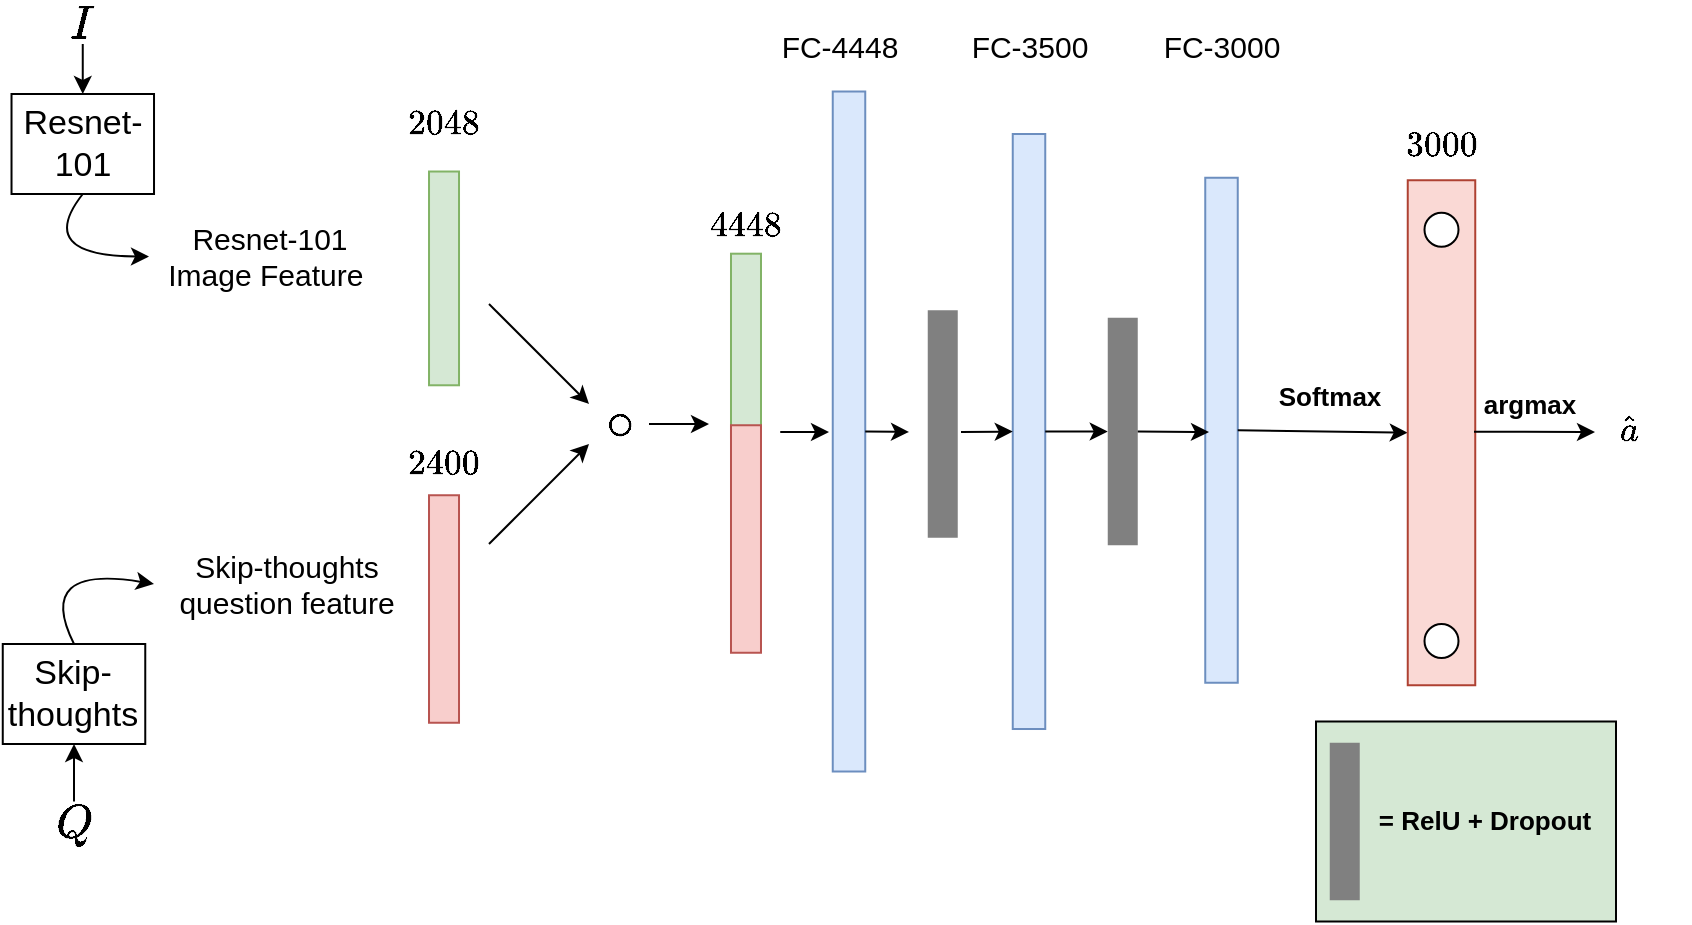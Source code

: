 <mxfile version="12.9.6" type="device"><diagram id="f0AynFn9RPK4QIup5DNN" name="Page-1"><mxGraphModel dx="1038" dy="549" grid="1" gridSize="10" guides="1" tooltips="1" connect="1" arrows="1" fold="1" page="1" pageScale="1" pageWidth="850" pageHeight="1100" math="1" shadow="0"><root><mxCell id="0"/><mxCell id="1" parent="0"/><mxCell id="fyTfjmMiRQ6V7FALWerl-1" value="" style="rounded=0;whiteSpace=wrap;html=1;rotation=-90;fillColor=#d5e8d4;strokeColor=#82b366;" parent="1" vertex="1"><mxGeometry x="171.57" y="139.7" width="106.88" height="15" as="geometry"/></mxCell><mxCell id="fyTfjmMiRQ6V7FALWerl-3" value="" style="rounded=0;whiteSpace=wrap;html=1;rotation=-90;fillColor=#f8cecc;strokeColor=#b85450;" parent="1" vertex="1"><mxGeometry x="168.13" y="305" width="113.75" height="15" as="geometry"/></mxCell><mxCell id="fyTfjmMiRQ6V7FALWerl-4" value="Resnet-101 Image Feature&amp;nbsp;" style="text;html=1;strokeColor=none;fillColor=none;align=center;verticalAlign=middle;whiteSpace=wrap;rounded=0;fontSize=15;labelBorderColor=none;" parent="1" vertex="1"><mxGeometry x="77.5" y="114.38" width="120" height="43.75" as="geometry"/></mxCell><mxCell id="fyTfjmMiRQ6V7FALWerl-6" value="Skip-thoughts question feature" style="text;html=1;strokeColor=none;fillColor=none;align=center;verticalAlign=middle;whiteSpace=wrap;rounded=0;fontSize=15;" parent="1" vertex="1"><mxGeometry x="80" y="290" width="132.5" height="20" as="geometry"/></mxCell><mxCell id="fyTfjmMiRQ6V7FALWerl-7" value="" style="endArrow=classic;html=1;fontSize=17;entryX=0;entryY=0;entryDx=0;entryDy=0;" parent="1" target="fyTfjmMiRQ6V7FALWerl-12" edge="1"><mxGeometry width="50" height="50" relative="1" as="geometry"><mxPoint x="247.5" y="160" as="sourcePoint"/><mxPoint x="297.5" y="190" as="targetPoint"/></mxGeometry></mxCell><mxCell id="fyTfjmMiRQ6V7FALWerl-8" value="" style="rounded=0;whiteSpace=wrap;html=1;rotation=90;fillColor=#d5e8d4;strokeColor=#82b366;" parent="1" vertex="1"><mxGeometry x="329.98" y="173.36" width="92.03" height="15" as="geometry"/></mxCell><mxCell id="fyTfjmMiRQ6V7FALWerl-9" value="" style="rounded=0;whiteSpace=wrap;html=1;rotation=-90;fillColor=#f8cecc;strokeColor=#b85450;" parent="1" vertex="1"><mxGeometry x="319.12" y="270" width="113.75" height="15" as="geometry"/></mxCell><mxCell id="fyTfjmMiRQ6V7FALWerl-10" value="" style="endArrow=classic;html=1;fontSize=17;entryX=0;entryY=1;entryDx=0;entryDy=0;" parent="1" target="fyTfjmMiRQ6V7FALWerl-12" edge="1"><mxGeometry width="50" height="50" relative="1" as="geometry"><mxPoint x="247.5" y="280" as="sourcePoint"/><mxPoint x="307.5" y="240" as="targetPoint"/></mxGeometry></mxCell><mxCell id="fyTfjmMiRQ6V7FALWerl-12" value="\(\circ\)" style="text;html=1;strokeColor=none;fillColor=none;align=center;verticalAlign=middle;whiteSpace=wrap;rounded=0;fontSize=24;" parent="1" vertex="1"><mxGeometry x="297.5" y="210" width="30" height="20" as="geometry"/></mxCell><mxCell id="fyTfjmMiRQ6V7FALWerl-13" value="" style="endArrow=classic;html=1;fontSize=24;exitX=1;exitY=0.5;exitDx=0;exitDy=0;" parent="1" source="fyTfjmMiRQ6V7FALWerl-12" edge="1"><mxGeometry width="50" height="50" relative="1" as="geometry"><mxPoint x="367.5" y="230" as="sourcePoint"/><mxPoint x="357.5" y="220" as="targetPoint"/></mxGeometry></mxCell><mxCell id="fyTfjmMiRQ6V7FALWerl-15" value="" style="endArrow=classic;html=1;fontSize=24;" parent="1" edge="1"><mxGeometry width="50" height="50" relative="1" as="geometry"><mxPoint x="393.12" y="224" as="sourcePoint"/><mxPoint x="417.5" y="224" as="targetPoint"/></mxGeometry></mxCell><mxCell id="fyTfjmMiRQ6V7FALWerl-29" value="" style="rounded=0;whiteSpace=wrap;html=1;fontSize=24;rotation=-90;fillColor=#dae8fc;strokeColor=#6c8ebf;" parent="1" vertex="1"><mxGeometry x="257.5" y="215.63" width="340" height="16.25" as="geometry"/></mxCell><mxCell id="fyTfjmMiRQ6V7FALWerl-30" value="" style="endArrow=classic;html=1;fontSize=24;exitX=0.5;exitY=1;exitDx=0;exitDy=0;" parent="1" source="fyTfjmMiRQ6V7FALWerl-29" edge="1"><mxGeometry width="50" height="50" relative="1" as="geometry"><mxPoint x="437.5" y="220" as="sourcePoint"/><mxPoint x="457.5" y="224" as="targetPoint"/></mxGeometry></mxCell><mxCell id="fyTfjmMiRQ6V7FALWerl-59" value="" style="rounded=0;whiteSpace=wrap;html=1;rotation=-90;fillColor=#808080;strokeColor=none;fontColor=#ffffff;" parent="1" vertex="1"><mxGeometry x="417.5" y="212.5" width="113.75" height="15" as="geometry"/></mxCell><mxCell id="fyTfjmMiRQ6V7FALWerl-61" value="" style="rounded=0;whiteSpace=wrap;html=1;fontSize=24;rotation=-90;fillColor=#dae8fc;strokeColor=#6c8ebf;" parent="1" vertex="1"><mxGeometry x="368.75" y="215.63" width="297.5" height="16.25" as="geometry"/></mxCell><mxCell id="fyTfjmMiRQ6V7FALWerl-62" value="" style="endArrow=classic;html=1;fontSize=13;entryX=0.5;entryY=0;entryDx=0;entryDy=0;" parent="1" target="fyTfjmMiRQ6V7FALWerl-61" edge="1"><mxGeometry width="50" height="50" relative="1" as="geometry"><mxPoint x="483.5" y="224" as="sourcePoint"/><mxPoint x="617.5" y="210" as="targetPoint"/></mxGeometry></mxCell><mxCell id="fyTfjmMiRQ6V7FALWerl-66" value="" style="endArrow=classic;html=1;fontSize=13;exitX=0.5;exitY=1;exitDx=0;exitDy=0;entryX=0.5;entryY=0;entryDx=0;entryDy=0;" parent="1" source="fyTfjmMiRQ6V7FALWerl-61" target="fyTfjmMiRQ6V7FALWerl-68" edge="1"><mxGeometry width="50" height="50" relative="1" as="geometry"><mxPoint x="557.5" y="280" as="sourcePoint"/><mxPoint x="547.5" y="224" as="targetPoint"/></mxGeometry></mxCell><mxCell id="fyTfjmMiRQ6V7FALWerl-67" value="" style="rounded=0;whiteSpace=wrap;html=1;fontSize=24;rotation=-90;fillColor=#dae8fc;strokeColor=#6c8ebf;" parent="1" vertex="1"><mxGeometry x="487.5" y="215" width="252.5" height="16.25" as="geometry"/></mxCell><mxCell id="fyTfjmMiRQ6V7FALWerl-68" value="" style="rounded=0;whiteSpace=wrap;html=1;rotation=-90;fillColor=#808080;strokeColor=none;fontColor=#ffffff;" parent="1" vertex="1"><mxGeometry x="507.5" y="216.25" width="113.75" height="15" as="geometry"/></mxCell><mxCell id="fyTfjmMiRQ6V7FALWerl-69" value="" style="endArrow=classic;html=1;fontSize=13;exitX=0.5;exitY=1;exitDx=0;exitDy=0;" parent="1" source="fyTfjmMiRQ6V7FALWerl-68" edge="1"><mxGeometry width="50" height="50" relative="1" as="geometry"><mxPoint x="597.5" y="270" as="sourcePoint"/><mxPoint x="607.5" y="224" as="targetPoint"/></mxGeometry></mxCell><mxCell id="fyTfjmMiRQ6V7FALWerl-70" value="" style="endArrow=classic;html=1;fontSize=13;exitX=0.5;exitY=1;exitDx=0;exitDy=0;entryX=0.5;entryY=0;entryDx=0;entryDy=0;" parent="1" source="fyTfjmMiRQ6V7FALWerl-67" target="fyTfjmMiRQ6V7FALWerl-79" edge="1"><mxGeometry width="50" height="50" relative="1" as="geometry"><mxPoint x="697.5" y="270" as="sourcePoint"/><mxPoint x="667.5" y="224" as="targetPoint"/></mxGeometry></mxCell><mxCell id="fyTfjmMiRQ6V7FALWerl-71" value="" style="rounded=0;whiteSpace=wrap;html=1;strokeColor=#000000;fillColor=#D5E8D4;fontSize=13;" parent="1" vertex="1"><mxGeometry x="661" y="368.75" width="150" height="100" as="geometry"/></mxCell><mxCell id="fyTfjmMiRQ6V7FALWerl-73" value="" style="rounded=0;whiteSpace=wrap;html=1;rotation=-90;fillColor=#808080;strokeColor=none;fontColor=#ffffff;" parent="1" vertex="1"><mxGeometry x="636" y="411.25" width="78.75" height="15" as="geometry"/></mxCell><mxCell id="fyTfjmMiRQ6V7FALWerl-74" value="Softmax" style="text;html=1;strokeColor=none;fillColor=none;align=center;verticalAlign=middle;whiteSpace=wrap;rounded=0;fontSize=13;fontStyle=1" parent="1" vertex="1"><mxGeometry x="647.5" y="196.25" width="40" height="20" as="geometry"/></mxCell><mxCell id="fyTfjmMiRQ6V7FALWerl-75" value="= RelU + Dropout" style="text;html=1;strokeColor=none;fillColor=none;align=center;verticalAlign=middle;whiteSpace=wrap;rounded=0;fontSize=13;fontStyle=1" parent="1" vertex="1"><mxGeometry x="690" y="396.65" width="111" height="42.5" as="geometry"/></mxCell><mxCell id="fyTfjmMiRQ6V7FALWerl-79" value="" style="rounded=0;whiteSpace=wrap;html=1;fontSize=24;rotation=-90;fillColor=#fad9d5;strokeColor=#ae4132;" parent="1" vertex="1"><mxGeometry x="597.5" y="207.5" width="252.5" height="33.75" as="geometry"/></mxCell><mxCell id="fyTfjmMiRQ6V7FALWerl-81" value="" style="ellipse;whiteSpace=wrap;html=1;aspect=fixed;strokeColor=#000000;fillColor=#ffffff;fontSize=15;" parent="1" vertex="1"><mxGeometry x="715.25" y="114.38" width="17" height="17" as="geometry"/></mxCell><mxCell id="fyTfjmMiRQ6V7FALWerl-82" value="" style="ellipse;whiteSpace=wrap;html=1;aspect=fixed;strokeColor=#000000;fillColor=#ffffff;fontSize=15;" parent="1" vertex="1"><mxGeometry x="715.25" y="320" width="17" height="17" as="geometry"/></mxCell><mxCell id="fyTfjmMiRQ6V7FALWerl-83" value="" style="shape=image;html=1;verticalAlign=top;verticalLabelPosition=bottom;labelBackgroundColor=#ffffff;imageAspect=0;aspect=fixed;image=https://cdn3.iconfinder.com/data/icons/virtual-notebook/128/button_switch_vertical-128.png;strokeColor=#000000;fillColor=#ffffff;fontSize=15;" parent="1" vertex="1"><mxGeometry x="703.75" y="148.36" width="40" height="40" as="geometry"/></mxCell><mxCell id="fyTfjmMiRQ6V7FALWerl-84" value="" style="shape=image;html=1;verticalAlign=top;verticalLabelPosition=bottom;labelBackgroundColor=#ffffff;imageAspect=0;aspect=fixed;image=https://cdn3.iconfinder.com/data/icons/virtual-notebook/128/button_switch_vertical-128.png;strokeColor=#000000;fillColor=#ffffff;fontSize=15;" parent="1" vertex="1"><mxGeometry x="703.75" y="200" width="40" height="40" as="geometry"/></mxCell><mxCell id="fyTfjmMiRQ6V7FALWerl-85" value="" style="shape=image;html=1;verticalAlign=top;verticalLabelPosition=bottom;labelBackgroundColor=#ffffff;imageAspect=0;aspect=fixed;image=https://cdn3.iconfinder.com/data/icons/virtual-notebook/128/button_switch_vertical-128.png;strokeColor=#000000;fillColor=#ffffff;fontSize=15;" parent="1" vertex="1"><mxGeometry x="703.75" y="260" width="40" height="40" as="geometry"/></mxCell><mxCell id="fyTfjmMiRQ6V7FALWerl-87" value="" style="endArrow=classic;html=1;fontSize=15;" parent="1" edge="1"><mxGeometry width="50" height="50" relative="1" as="geometry"><mxPoint x="740" y="223.88" as="sourcePoint"/><mxPoint x="800.5" y="224" as="targetPoint"/></mxGeometry></mxCell><mxCell id="fyTfjmMiRQ6V7FALWerl-88" value="argmax" style="text;html=1;strokeColor=none;fillColor=none;align=center;verticalAlign=middle;whiteSpace=wrap;rounded=0;fontSize=13;fontStyle=1" parent="1" vertex="1"><mxGeometry x="747.5" y="200" width="40" height="20" as="geometry"/></mxCell><mxCell id="fyTfjmMiRQ6V7FALWerl-89" value="\(\hat{a}\)" style="text;html=1;strokeColor=none;fillColor=none;align=center;verticalAlign=middle;whiteSpace=wrap;rounded=0;fontSize=15;" parent="1" vertex="1"><mxGeometry x="787.5" y="203.63" width="60" height="39" as="geometry"/></mxCell><mxCell id="fyTfjmMiRQ6V7FALWerl-90" value="FC-4448" style="text;html=1;strokeColor=none;fillColor=none;align=center;verticalAlign=middle;whiteSpace=wrap;rounded=0;fontSize=15;" parent="1" vertex="1"><mxGeometry x="387.5" y="20" width="70" height="22" as="geometry"/></mxCell><mxCell id="fyTfjmMiRQ6V7FALWerl-91" value="FC-3500" style="text;html=1;strokeColor=none;fillColor=none;align=center;verticalAlign=middle;whiteSpace=wrap;rounded=0;fontSize=15;" parent="1" vertex="1"><mxGeometry x="482.5" y="20" width="70" height="22" as="geometry"/></mxCell><mxCell id="fyTfjmMiRQ6V7FALWerl-92" value="FC-3000" style="text;html=1;strokeColor=none;fillColor=none;align=center;verticalAlign=middle;whiteSpace=wrap;rounded=0;fontSize=15;" parent="1" vertex="1"><mxGeometry x="578.75" y="20" width="70" height="22" as="geometry"/></mxCell><mxCell id="fyTfjmMiRQ6V7FALWerl-97" value="\(2048\)" style="text;html=1;strokeColor=none;fillColor=none;align=center;verticalAlign=middle;whiteSpace=wrap;rounded=0;fontSize=15;" parent="1" vertex="1"><mxGeometry x="205.01" y="60" width="40" height="20" as="geometry"/></mxCell><mxCell id="fyTfjmMiRQ6V7FALWerl-99" value="\(2400\)" style="text;html=1;strokeColor=none;fillColor=none;align=center;verticalAlign=middle;whiteSpace=wrap;rounded=0;fontSize=15;" parent="1" vertex="1"><mxGeometry x="205.01" y="230" width="40" height="20" as="geometry"/></mxCell><mxCell id="fyTfjmMiRQ6V7FALWerl-100" value="\(4448\)" style="text;html=1;strokeColor=none;fillColor=none;align=center;verticalAlign=middle;whiteSpace=wrap;rounded=0;fontSize=15;" parent="1" vertex="1"><mxGeometry x="355.5" y="111" width="40" height="20" as="geometry"/></mxCell><mxCell id="fyTfjmMiRQ6V7FALWerl-101" value="\(3000\)" style="text;html=1;strokeColor=none;fillColor=none;align=center;verticalAlign=middle;whiteSpace=wrap;rounded=0;fontSize=15;" parent="1" vertex="1"><mxGeometry x="703.5" y="70" width="40" height="20" as="geometry"/></mxCell><mxCell id="a_a4_WF6IyIGiG_BXF8N-1" value="\(I\)" style="text;html=1;strokeColor=none;fillColor=none;align=center;verticalAlign=middle;whiteSpace=wrap;rounded=0;fontSize=20;" vertex="1" parent="1"><mxGeometry x="24.38" y="10" width="40" height="20" as="geometry"/></mxCell><mxCell id="a_a4_WF6IyIGiG_BXF8N-2" value="Resnet-101" style="rounded=0;whiteSpace=wrap;html=1;fontSize=17;" vertex="1" parent="1"><mxGeometry x="8.76" y="55" width="71.25" height="50" as="geometry"/></mxCell><mxCell id="a_a4_WF6IyIGiG_BXF8N-4" value="" style="endArrow=classic;html=1;fontSize=13;exitX=0.5;exitY=1;exitDx=0;exitDy=0;entryX=0.5;entryY=0;entryDx=0;entryDy=0;" edge="1" parent="1" source="a_a4_WF6IyIGiG_BXF8N-1" target="a_a4_WF6IyIGiG_BXF8N-2"><mxGeometry width="50" height="50" relative="1" as="geometry"><mxPoint x="100" y="90" as="sourcePoint"/><mxPoint x="150" y="40" as="targetPoint"/></mxGeometry></mxCell><mxCell id="a_a4_WF6IyIGiG_BXF8N-5" value="" style="curved=1;endArrow=classic;html=1;fontSize=13;exitX=0.5;exitY=1;exitDx=0;exitDy=0;entryX=0;entryY=0.5;entryDx=0;entryDy=0;" edge="1" parent="1" source="a_a4_WF6IyIGiG_BXF8N-2" target="fyTfjmMiRQ6V7FALWerl-4"><mxGeometry width="50" height="50" relative="1" as="geometry"><mxPoint x="30" y="220" as="sourcePoint"/><mxPoint x="80" y="170" as="targetPoint"/><Array as="points"><mxPoint x="20" y="136"/></Array></mxGeometry></mxCell><mxCell id="a_a4_WF6IyIGiG_BXF8N-7" value="Skip-thoughts" style="rounded=0;whiteSpace=wrap;html=1;fontSize=17;" vertex="1" parent="1"><mxGeometry x="4.38" y="330" width="71.25" height="50" as="geometry"/></mxCell><mxCell id="a_a4_WF6IyIGiG_BXF8N-8" value="\(Q\)" style="text;html=1;strokeColor=none;fillColor=none;align=center;verticalAlign=middle;whiteSpace=wrap;rounded=0;fontSize=20;" vertex="1" parent="1"><mxGeometry x="20.0" y="408.75" width="40" height="20" as="geometry"/></mxCell><mxCell id="a_a4_WF6IyIGiG_BXF8N-9" value="" style="endArrow=classic;html=1;fontSize=10;exitX=0.5;exitY=0;exitDx=0;exitDy=0;entryX=0.5;entryY=1;entryDx=0;entryDy=0;" edge="1" parent="1" source="a_a4_WF6IyIGiG_BXF8N-8" target="a_a4_WF6IyIGiG_BXF8N-7"><mxGeometry width="50" height="50" relative="1" as="geometry"><mxPoint x="90" y="440" as="sourcePoint"/><mxPoint x="140" y="390" as="targetPoint"/></mxGeometry></mxCell><mxCell id="a_a4_WF6IyIGiG_BXF8N-10" value="" style="curved=1;endArrow=classic;html=1;fontSize=10;exitX=0.5;exitY=0;exitDx=0;exitDy=0;entryX=0;entryY=0.5;entryDx=0;entryDy=0;" edge="1" parent="1" source="a_a4_WF6IyIGiG_BXF8N-7" target="fyTfjmMiRQ6V7FALWerl-6"><mxGeometry width="50" height="50" relative="1" as="geometry"><mxPoint x="10" y="310" as="sourcePoint"/><mxPoint x="60" y="260" as="targetPoint"/><Array as="points"><mxPoint x="20" y="290"/></Array></mxGeometry></mxCell></root></mxGraphModel></diagram></mxfile>